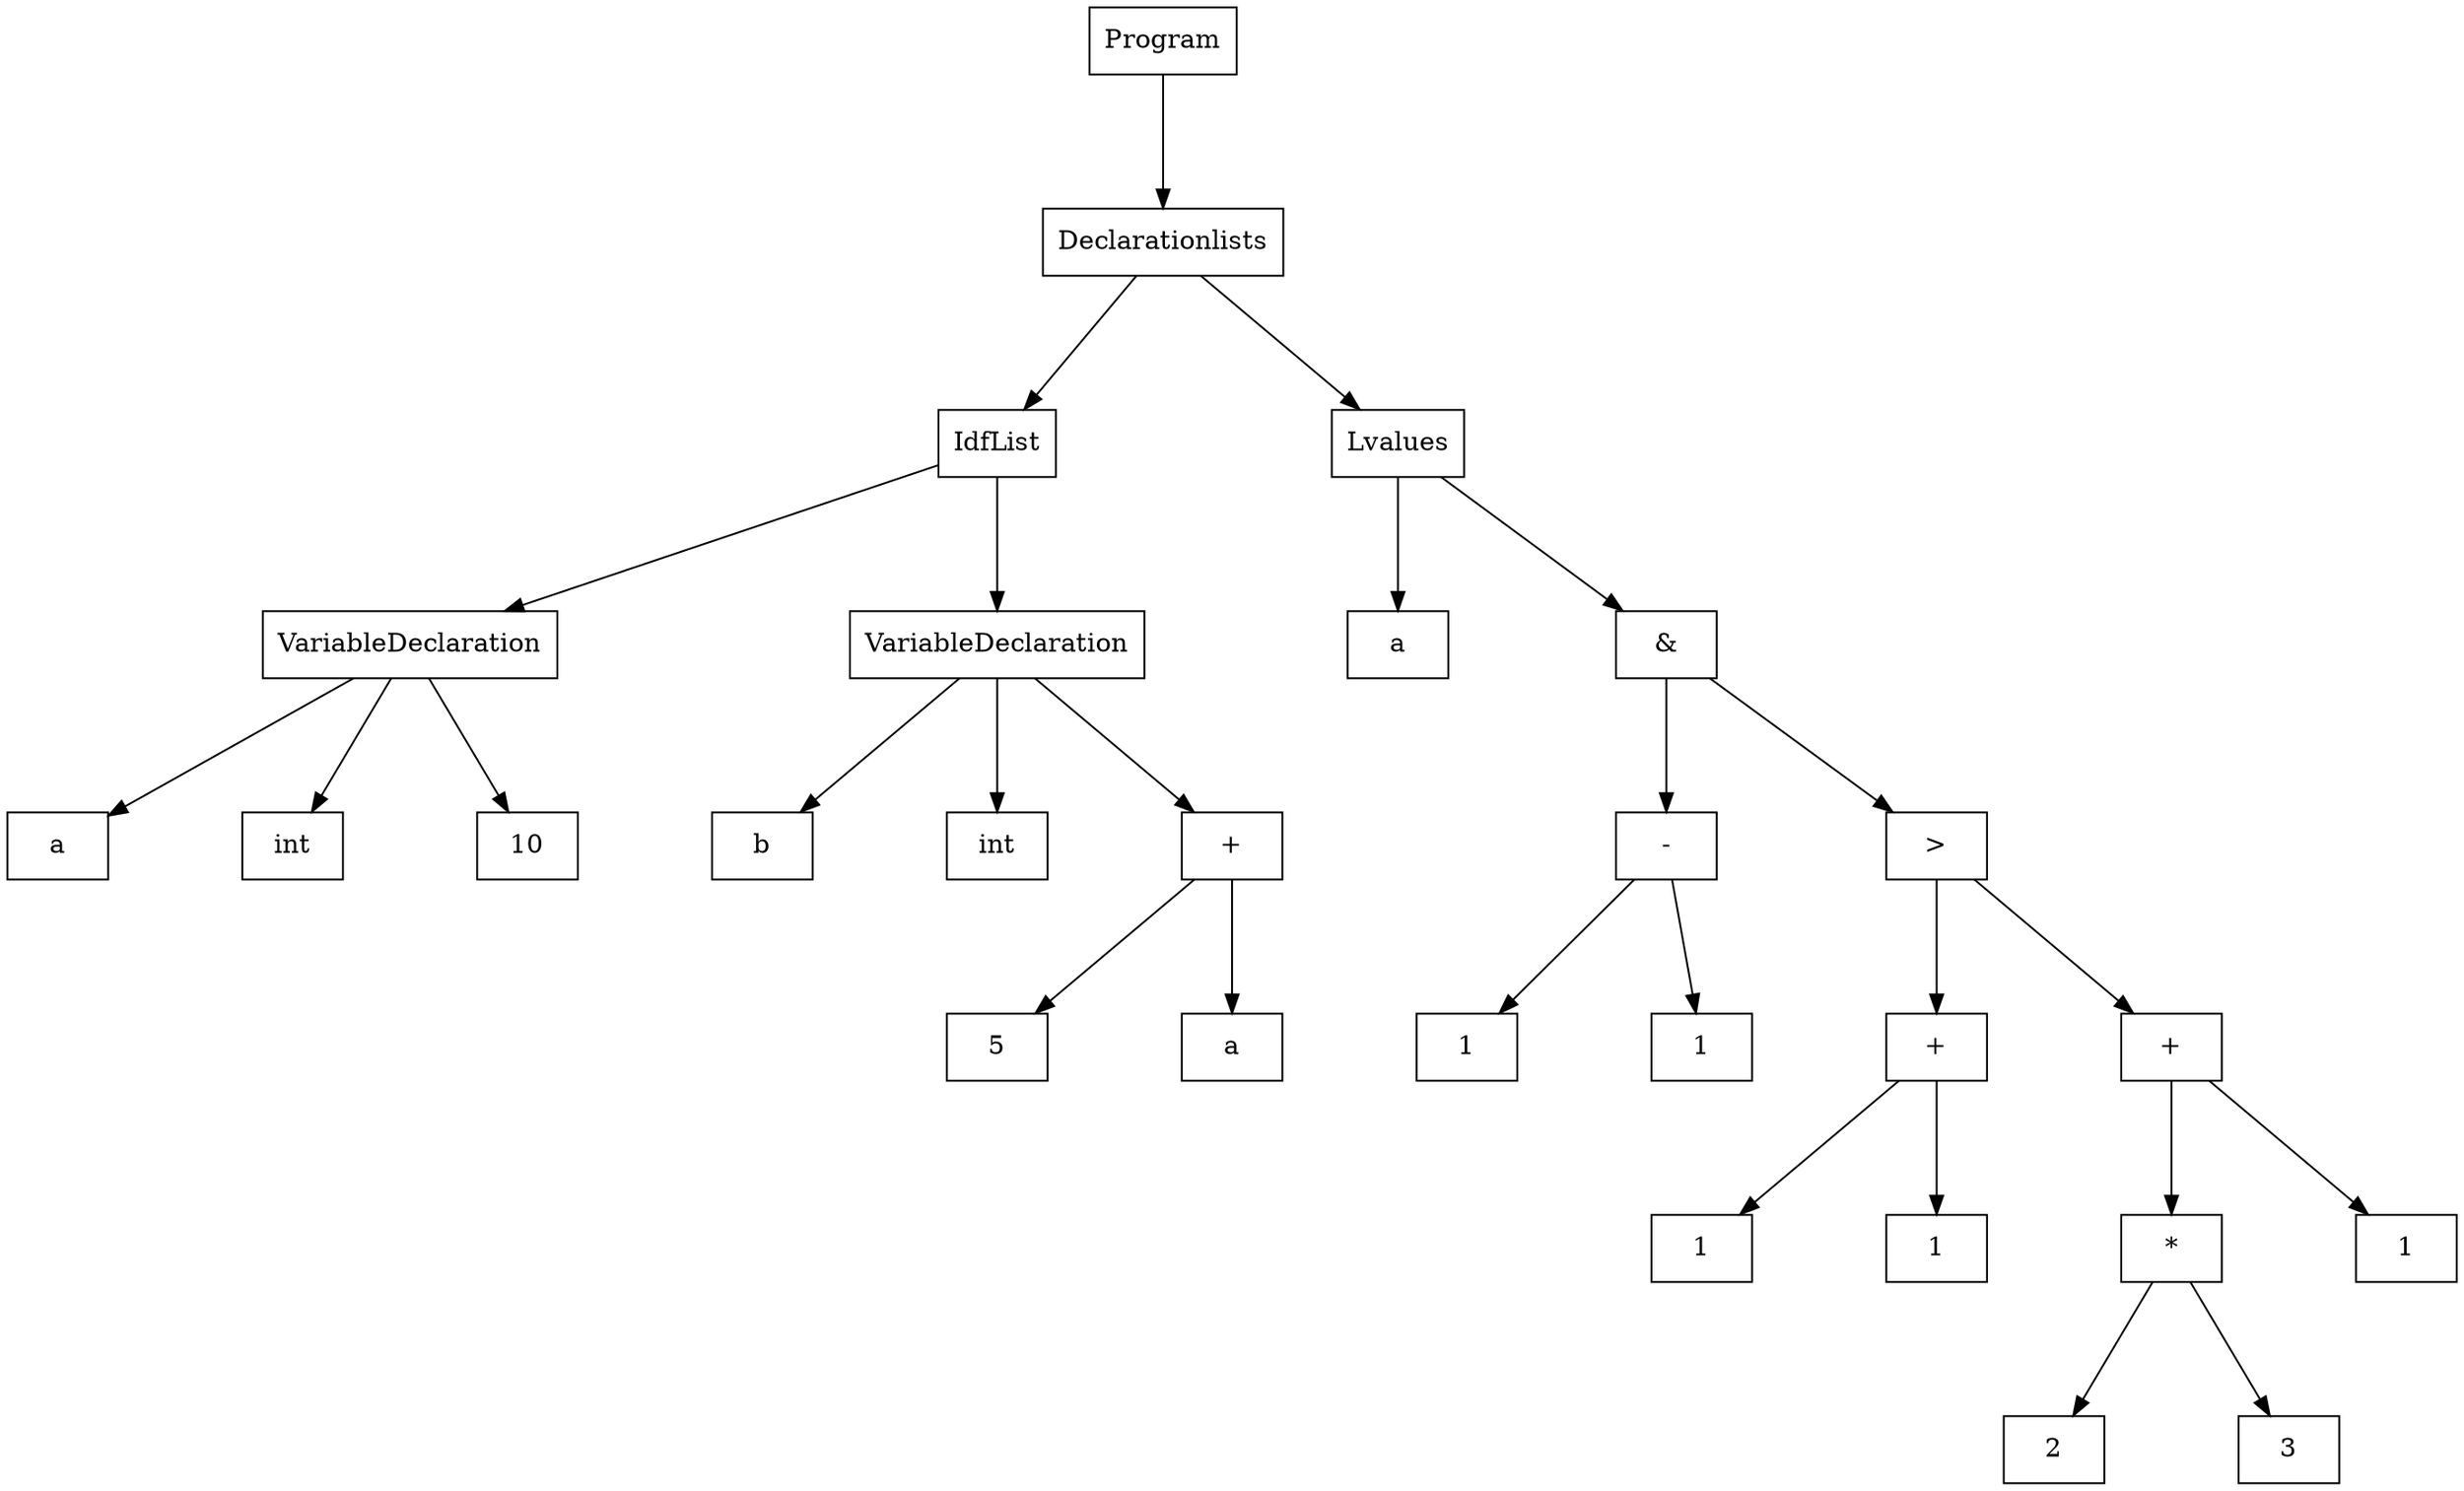 digraph "ast"{

	nodesep=1;
	ranksep=1;

	N2 [label="IdfList", shape="box"];
	N4 [label="a", shape="box"];
	N5 [label="int", shape="box"];
	N6 [label="10", shape="box"];
	N3 [label="VariableDeclaration", shape="box"];
	N8 [label="b", shape="box"];
	N9 [label="int", shape="box"];
	N11 [label="5", shape="box"];
	N12 [label="a", shape="box"];
	N10 [label="+", shape="box"];
	N7 [label="VariableDeclaration", shape="box"];
	N14 [label="a", shape="box"];
	N15 [label="&", shape="box"];
	N17 [label="1", shape="box"];
	N18 [label="1", shape="box"];
	N16 [label="-", shape="box"];
	N21 [label="1", shape="box"];
	N22 [label="1", shape="box"];
	N20 [label="+", shape="box"];
	N25 [label="2", shape="box"];
	N26 [label="3", shape="box"];
	N24 [label="*", shape="box"];
	N27 [label="1", shape="box"];
	N23 [label="+", shape="box"];
	N19 [label=">", shape="box"];
	N13 [label="Lvalues", shape="box"];
	N1 [label="Declarationlists", shape="box"];
	N0 [label="Program", shape="box"];

	N3 -> N4; 
	N3 -> N5; 
	N3 -> N6; 
	N2 -> N3; 
	N10 -> N11; 
	N10 -> N12; 
	N7 -> N8; 
	N7 -> N9; 
	N7 -> N10; 
	N2 -> N7; 
	N16 -> N17; 
	N16 -> N18; 
	N15 -> N16; 
	N20 -> N21; 
	N20 -> N22; 
	N24 -> N25; 
	N24 -> N26; 
	N23 -> N24; 
	N23 -> N27; 
	N19 -> N20; 
	N19 -> N23; 
	N15 -> N19; 
	N13 -> N14; 
	N13 -> N15; 
	N1 -> N2; 
	N1 -> N13; 
	N0 -> N1; 
}